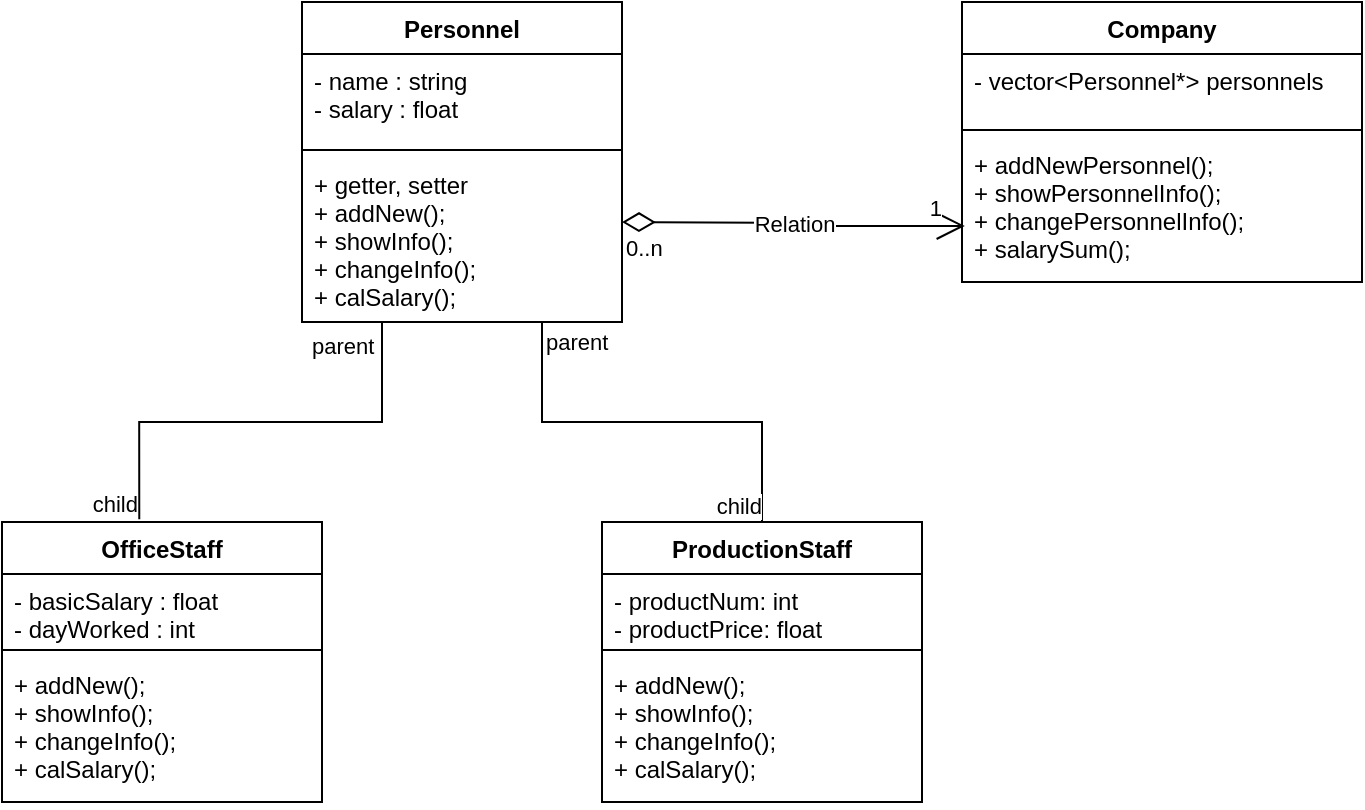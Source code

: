 <mxfile version="20.3.0" type="device"><diagram id="sbJWtVYY9b79jDIZ8nGi" name="Page-1"><mxGraphModel dx="782" dy="436" grid="1" gridSize="10" guides="1" tooltips="1" connect="1" arrows="1" fold="1" page="1" pageScale="1" pageWidth="827" pageHeight="1169" math="0" shadow="0"><root><mxCell id="0"/><mxCell id="1" parent="0"/><mxCell id="z0JnoVaNlHUF1nmWdsDP-1" value="Personnel" style="swimlane;fontStyle=1;align=center;verticalAlign=top;childLayout=stackLayout;horizontal=1;startSize=26;horizontalStack=0;resizeParent=1;resizeParentMax=0;resizeLast=0;collapsible=1;marginBottom=0;" vertex="1" parent="1"><mxGeometry x="160" y="20" width="160" height="160" as="geometry"/></mxCell><mxCell id="z0JnoVaNlHUF1nmWdsDP-2" value="- name : string&#10;- salary : float" style="text;strokeColor=none;fillColor=none;align=left;verticalAlign=top;spacingLeft=4;spacingRight=4;overflow=hidden;rotatable=0;points=[[0,0.5],[1,0.5]];portConstraint=eastwest;" vertex="1" parent="z0JnoVaNlHUF1nmWdsDP-1"><mxGeometry y="26" width="160" height="44" as="geometry"/></mxCell><mxCell id="z0JnoVaNlHUF1nmWdsDP-3" value="" style="line;strokeWidth=1;fillColor=none;align=left;verticalAlign=middle;spacingTop=-1;spacingLeft=3;spacingRight=3;rotatable=0;labelPosition=right;points=[];portConstraint=eastwest;strokeColor=inherit;" vertex="1" parent="z0JnoVaNlHUF1nmWdsDP-1"><mxGeometry y="70" width="160" height="8" as="geometry"/></mxCell><mxCell id="z0JnoVaNlHUF1nmWdsDP-4" value="+ getter, setter&#10;+ addNew();&#10;+ showInfo();&#10;+ changeInfo();&#10;+ calSalary(); " style="text;strokeColor=none;fillColor=none;align=left;verticalAlign=top;spacingLeft=4;spacingRight=4;overflow=hidden;rotatable=0;points=[[0,0.5],[1,0.5]];portConstraint=eastwest;" vertex="1" parent="z0JnoVaNlHUF1nmWdsDP-1"><mxGeometry y="78" width="160" height="82" as="geometry"/></mxCell><mxCell id="z0JnoVaNlHUF1nmWdsDP-5" value="OfficeStaff" style="swimlane;fontStyle=1;align=center;verticalAlign=top;childLayout=stackLayout;horizontal=1;startSize=26;horizontalStack=0;resizeParent=1;resizeParentMax=0;resizeLast=0;collapsible=1;marginBottom=0;" vertex="1" parent="1"><mxGeometry x="10" y="280" width="160" height="140" as="geometry"/></mxCell><mxCell id="z0JnoVaNlHUF1nmWdsDP-6" value="- basicSalary : float&#10;- dayWorked : int" style="text;strokeColor=none;fillColor=none;align=left;verticalAlign=top;spacingLeft=4;spacingRight=4;overflow=hidden;rotatable=0;points=[[0,0.5],[1,0.5]];portConstraint=eastwest;" vertex="1" parent="z0JnoVaNlHUF1nmWdsDP-5"><mxGeometry y="26" width="160" height="34" as="geometry"/></mxCell><mxCell id="z0JnoVaNlHUF1nmWdsDP-7" value="" style="line;strokeWidth=1;fillColor=none;align=left;verticalAlign=middle;spacingTop=-1;spacingLeft=3;spacingRight=3;rotatable=0;labelPosition=right;points=[];portConstraint=eastwest;strokeColor=inherit;" vertex="1" parent="z0JnoVaNlHUF1nmWdsDP-5"><mxGeometry y="60" width="160" height="8" as="geometry"/></mxCell><mxCell id="z0JnoVaNlHUF1nmWdsDP-8" value="+ addNew();&#10;+ showInfo();&#10;+ changeInfo();&#10;+ calSalary(); " style="text;strokeColor=none;fillColor=none;align=left;verticalAlign=top;spacingLeft=4;spacingRight=4;overflow=hidden;rotatable=0;points=[[0,0.5],[1,0.5]];portConstraint=eastwest;" vertex="1" parent="z0JnoVaNlHUF1nmWdsDP-5"><mxGeometry y="68" width="160" height="72" as="geometry"/></mxCell><mxCell id="z0JnoVaNlHUF1nmWdsDP-9" value="ProductionStaff" style="swimlane;fontStyle=1;align=center;verticalAlign=top;childLayout=stackLayout;horizontal=1;startSize=26;horizontalStack=0;resizeParent=1;resizeParentMax=0;resizeLast=0;collapsible=1;marginBottom=0;" vertex="1" parent="1"><mxGeometry x="310" y="280" width="160" height="140" as="geometry"/></mxCell><mxCell id="z0JnoVaNlHUF1nmWdsDP-10" value="- productNum: int&#10;- productPrice: float" style="text;strokeColor=none;fillColor=none;align=left;verticalAlign=top;spacingLeft=4;spacingRight=4;overflow=hidden;rotatable=0;points=[[0,0.5],[1,0.5]];portConstraint=eastwest;" vertex="1" parent="z0JnoVaNlHUF1nmWdsDP-9"><mxGeometry y="26" width="160" height="34" as="geometry"/></mxCell><mxCell id="z0JnoVaNlHUF1nmWdsDP-11" value="" style="line;strokeWidth=1;fillColor=none;align=left;verticalAlign=middle;spacingTop=-1;spacingLeft=3;spacingRight=3;rotatable=0;labelPosition=right;points=[];portConstraint=eastwest;strokeColor=inherit;" vertex="1" parent="z0JnoVaNlHUF1nmWdsDP-9"><mxGeometry y="60" width="160" height="8" as="geometry"/></mxCell><mxCell id="z0JnoVaNlHUF1nmWdsDP-12" value="+ addNew();&#10;+ showInfo();&#10;+ changeInfo();&#10;+ calSalary(); " style="text;strokeColor=none;fillColor=none;align=left;verticalAlign=top;spacingLeft=4;spacingRight=4;overflow=hidden;rotatable=0;points=[[0,0.5],[1,0.5]];portConstraint=eastwest;" vertex="1" parent="z0JnoVaNlHUF1nmWdsDP-9"><mxGeometry y="68" width="160" height="72" as="geometry"/></mxCell><mxCell id="z0JnoVaNlHUF1nmWdsDP-13" value="Company" style="swimlane;fontStyle=1;align=center;verticalAlign=top;childLayout=stackLayout;horizontal=1;startSize=26;horizontalStack=0;resizeParent=1;resizeParentMax=0;resizeLast=0;collapsible=1;marginBottom=0;" vertex="1" parent="1"><mxGeometry x="490" y="20" width="200" height="140" as="geometry"/></mxCell><mxCell id="z0JnoVaNlHUF1nmWdsDP-14" value="- vector&lt;Personnel*&gt; personnels" style="text;strokeColor=none;fillColor=none;align=left;verticalAlign=top;spacingLeft=4;spacingRight=4;overflow=hidden;rotatable=0;points=[[0,0.5],[1,0.5]];portConstraint=eastwest;" vertex="1" parent="z0JnoVaNlHUF1nmWdsDP-13"><mxGeometry y="26" width="200" height="34" as="geometry"/></mxCell><mxCell id="z0JnoVaNlHUF1nmWdsDP-15" value="" style="line;strokeWidth=1;fillColor=none;align=left;verticalAlign=middle;spacingTop=-1;spacingLeft=3;spacingRight=3;rotatable=0;labelPosition=right;points=[];portConstraint=eastwest;strokeColor=inherit;" vertex="1" parent="z0JnoVaNlHUF1nmWdsDP-13"><mxGeometry y="60" width="200" height="8" as="geometry"/></mxCell><mxCell id="z0JnoVaNlHUF1nmWdsDP-16" value="+ addNewPersonnel();&#10;+ showPersonnelInfo();&#10;+ changePersonnelInfo();&#10;+ salarySum();" style="text;strokeColor=none;fillColor=none;align=left;verticalAlign=top;spacingLeft=4;spacingRight=4;overflow=hidden;rotatable=0;points=[[0,0.5],[1,0.5]];portConstraint=eastwest;" vertex="1" parent="z0JnoVaNlHUF1nmWdsDP-13"><mxGeometry y="68" width="200" height="72" as="geometry"/></mxCell><mxCell id="z0JnoVaNlHUF1nmWdsDP-17" value="" style="endArrow=none;html=1;edgeStyle=orthogonalEdgeStyle;rounded=0;entryX=0.429;entryY=-0.01;entryDx=0;entryDy=0;entryPerimeter=0;" edge="1" parent="1" source="z0JnoVaNlHUF1nmWdsDP-4" target="z0JnoVaNlHUF1nmWdsDP-5"><mxGeometry relative="1" as="geometry"><mxPoint x="90" y="170" as="sourcePoint"/><mxPoint x="480" y="230" as="targetPoint"/><Array as="points"><mxPoint x="200" y="230"/><mxPoint x="79" y="230"/></Array></mxGeometry></mxCell><mxCell id="z0JnoVaNlHUF1nmWdsDP-18" value="parent" style="edgeLabel;resizable=0;html=1;align=left;verticalAlign=bottom;" connectable="0" vertex="1" parent="z0JnoVaNlHUF1nmWdsDP-17"><mxGeometry x="-1" relative="1" as="geometry"><mxPoint x="-37" y="20" as="offset"/></mxGeometry></mxCell><mxCell id="z0JnoVaNlHUF1nmWdsDP-19" value="child" style="edgeLabel;resizable=0;html=1;align=right;verticalAlign=bottom;" connectable="0" vertex="1" parent="z0JnoVaNlHUF1nmWdsDP-17"><mxGeometry x="1" relative="1" as="geometry"><mxPoint y="1" as="offset"/></mxGeometry></mxCell><mxCell id="z0JnoVaNlHUF1nmWdsDP-27" value="Relation" style="endArrow=open;html=1;endSize=12;startArrow=diamondThin;startSize=14;startFill=0;edgeStyle=orthogonalEdgeStyle;rounded=0;entryX=0.007;entryY=0.611;entryDx=0;entryDy=0;entryPerimeter=0;" edge="1" parent="1" target="z0JnoVaNlHUF1nmWdsDP-16"><mxGeometry relative="1" as="geometry"><mxPoint x="320" y="130" as="sourcePoint"/><mxPoint x="480" y="130" as="targetPoint"/></mxGeometry></mxCell><mxCell id="z0JnoVaNlHUF1nmWdsDP-28" value="0..n" style="edgeLabel;resizable=0;html=1;align=left;verticalAlign=top;" connectable="0" vertex="1" parent="z0JnoVaNlHUF1nmWdsDP-27"><mxGeometry x="-1" relative="1" as="geometry"><mxPoint as="offset"/></mxGeometry></mxCell><mxCell id="z0JnoVaNlHUF1nmWdsDP-29" value="1" style="edgeLabel;resizable=0;html=1;align=right;verticalAlign=top;" connectable="0" vertex="1" parent="z0JnoVaNlHUF1nmWdsDP-27"><mxGeometry x="1" relative="1" as="geometry"><mxPoint x="-11" y="-22" as="offset"/></mxGeometry></mxCell><mxCell id="z0JnoVaNlHUF1nmWdsDP-30" value="" style="endArrow=none;html=1;edgeStyle=orthogonalEdgeStyle;rounded=0;entryX=0.5;entryY=0;entryDx=0;entryDy=0;" edge="1" parent="1" target="z0JnoVaNlHUF1nmWdsDP-9"><mxGeometry relative="1" as="geometry"><mxPoint x="280" y="180" as="sourcePoint"/><mxPoint x="480" y="230" as="targetPoint"/><Array as="points"><mxPoint x="280" y="230"/><mxPoint x="390" y="230"/></Array></mxGeometry></mxCell><mxCell id="z0JnoVaNlHUF1nmWdsDP-31" value="parent" style="edgeLabel;resizable=0;html=1;align=left;verticalAlign=bottom;" connectable="0" vertex="1" parent="z0JnoVaNlHUF1nmWdsDP-30"><mxGeometry x="-1" relative="1" as="geometry"><mxPoint y="18" as="offset"/></mxGeometry></mxCell><mxCell id="z0JnoVaNlHUF1nmWdsDP-32" value="child" style="edgeLabel;resizable=0;html=1;align=right;verticalAlign=bottom;" connectable="0" vertex="1" parent="z0JnoVaNlHUF1nmWdsDP-30"><mxGeometry x="1" relative="1" as="geometry"/></mxCell></root></mxGraphModel></diagram></mxfile>